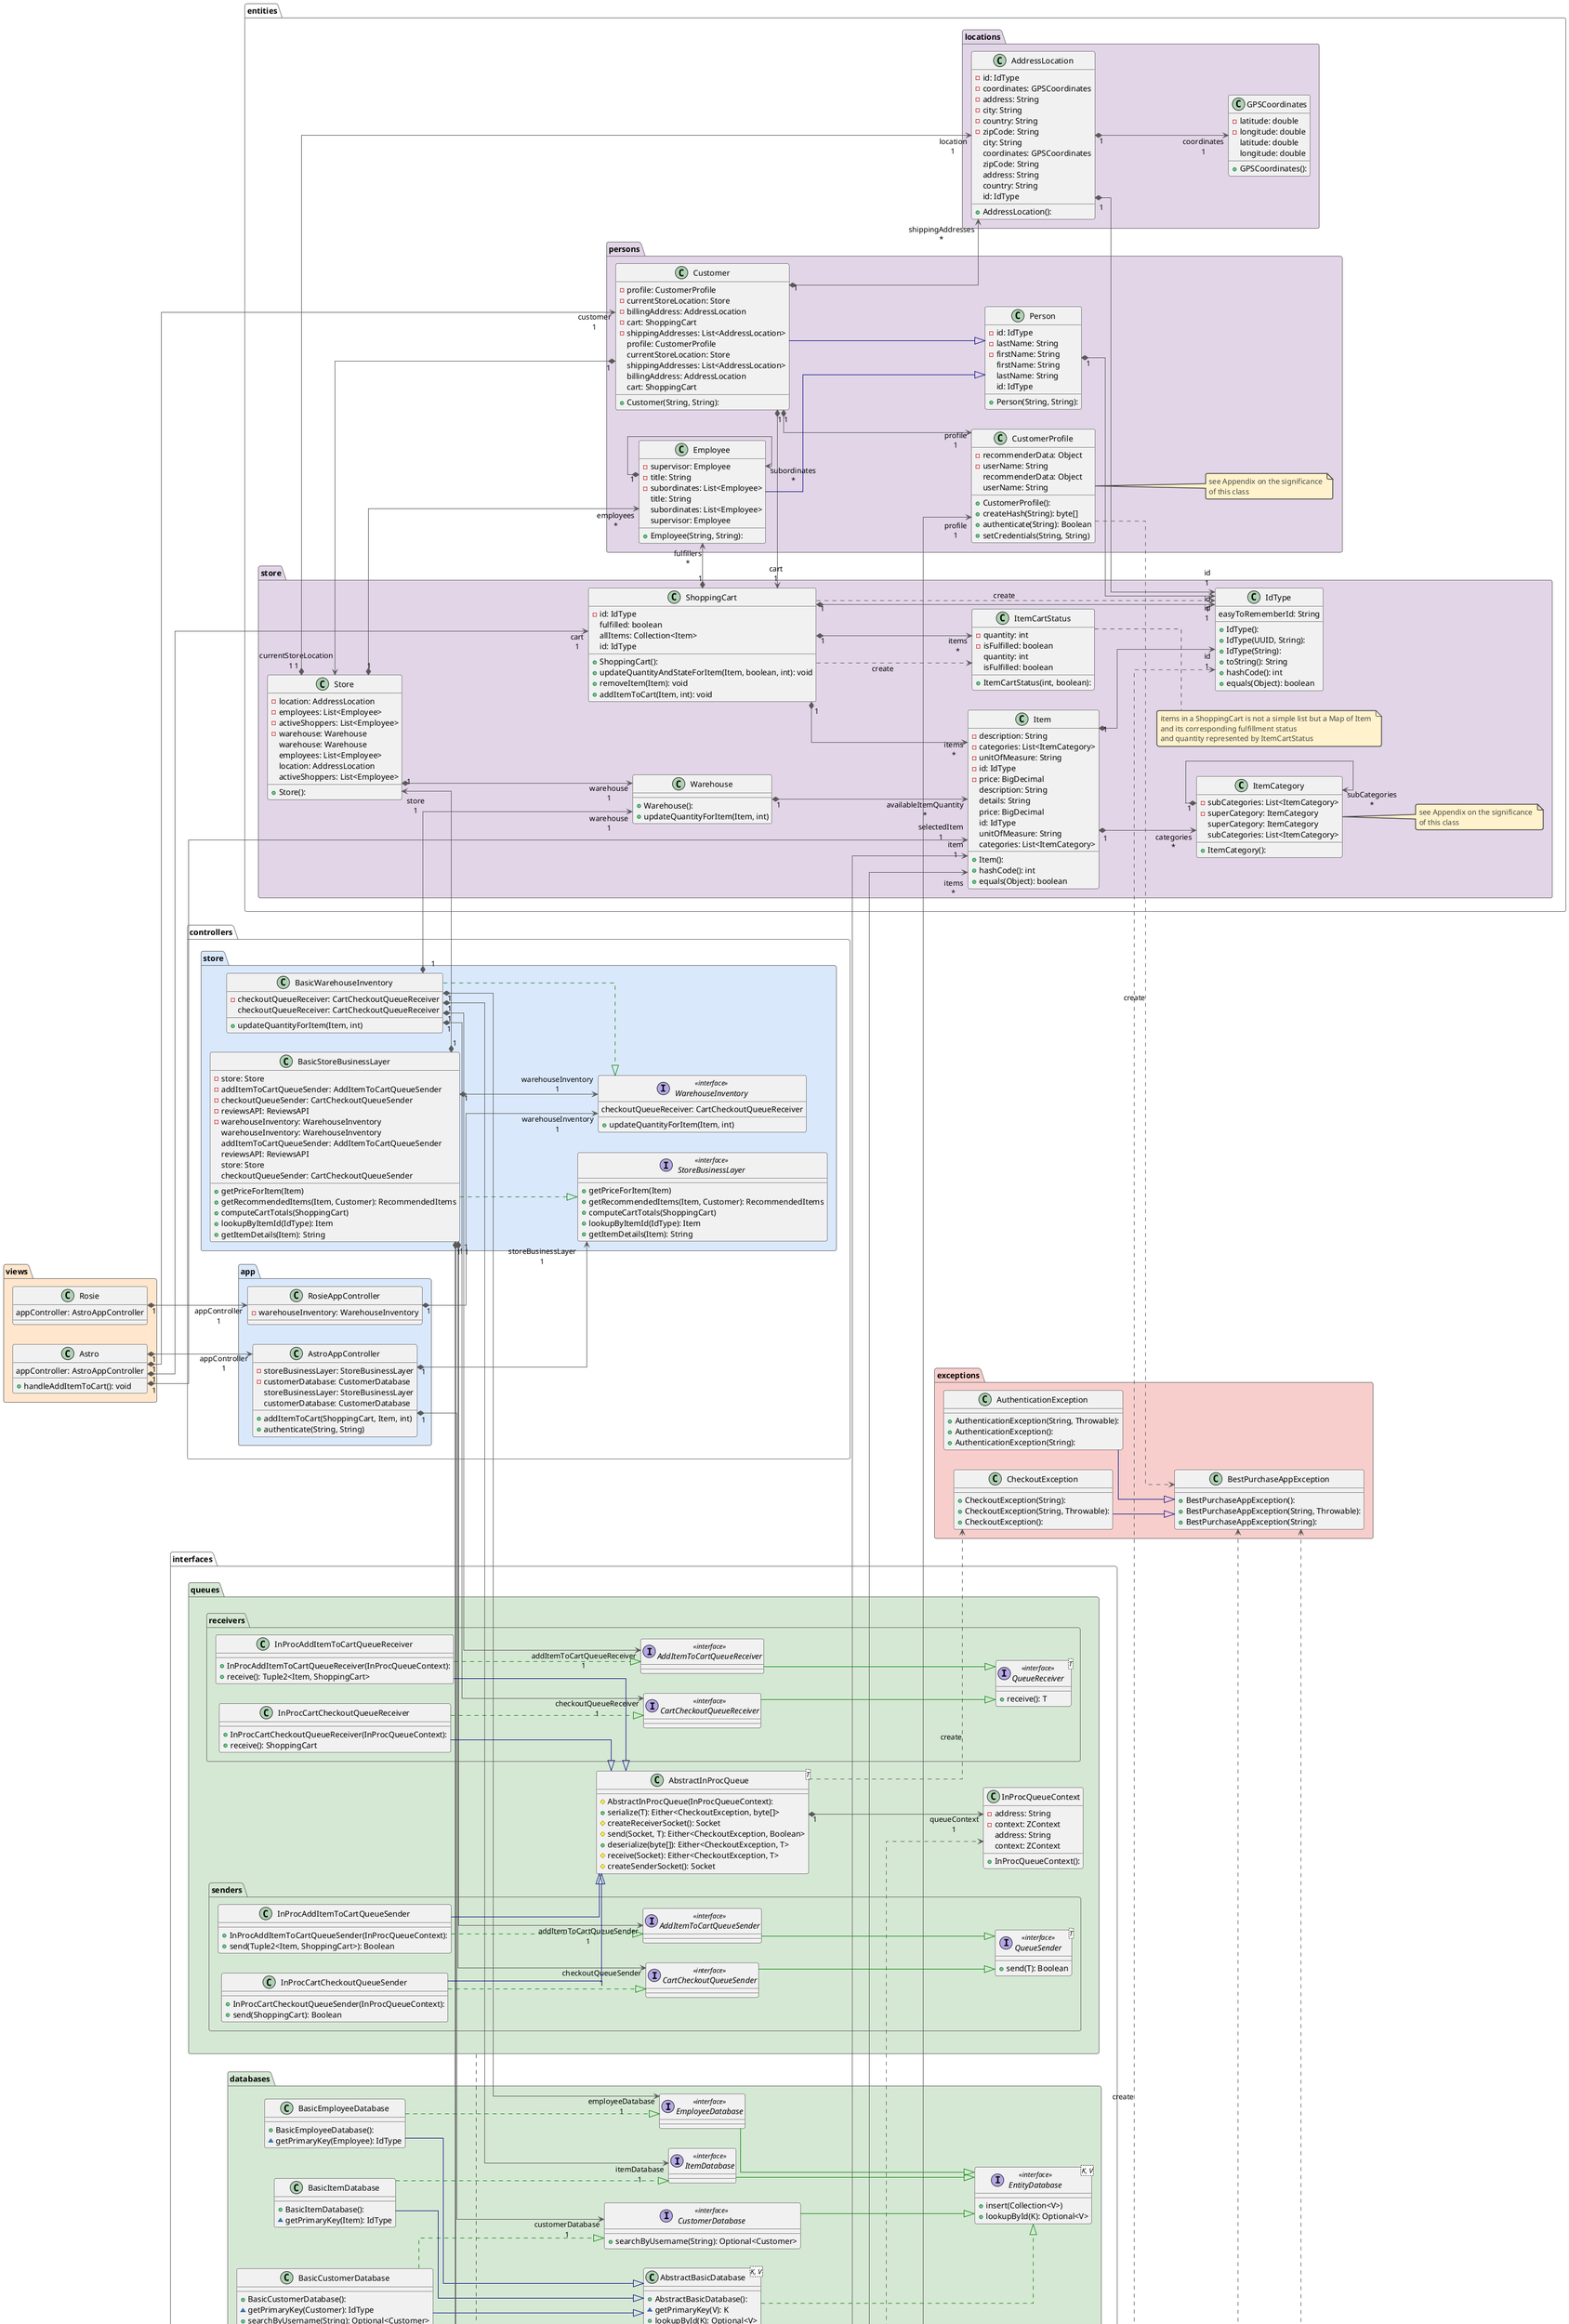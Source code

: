@startuml "Best Purchase Class Diagram"

!theme vibrant
left to right direction
skinparam linetype ortho

package controllers.app #DAE8FC {
  class AstroAppController {
    - storeBusinessLayer: StoreBusinessLayer
    - customerDatabase: CustomerDatabase
    + addItemToCart(ShoppingCart, Item, int)
    + authenticate(String, String)
    storeBusinessLayer: StoreBusinessLayer
    customerDatabase: CustomerDatabase
  }

  class RosieAppController {
    - warehouseInventory: WarehouseInventory
  }
}

package controllers.store #DAE8FC {
  interface StoreBusinessLayer << interface >> {
    + getPriceForItem(Item)
    + getRecommendedItems(Item, Customer): RecommendedItems
    + computeCartTotals(ShoppingCart)
    + lookupByItemId(IdType): Item
    + getItemDetails(Item): String
  }

  interface WarehouseInventory << interface >> {
    + updateQuantityForItem(Item, int)
    checkoutQueueReceiver: CartCheckoutQueueReceiver
  }

  class BasicStoreBusinessLayer {
    - store: Store
    - addItemToCartQueueSender: AddItemToCartQueueSender
    - checkoutQueueSender: CartCheckoutQueueSender
    - reviewsAPI: ReviewsAPI
    - warehouseInventory: WarehouseInventory
    + getPriceForItem(Item)
    + getRecommendedItems(Item, Customer): RecommendedItems
    + computeCartTotals(ShoppingCart)
    + lookupByItemId(IdType): Item
    + getItemDetails(Item): String
    warehouseInventory: WarehouseInventory
    addItemToCartQueueSender: AddItemToCartQueueSender
    reviewsAPI: ReviewsAPI
    store: Store
    checkoutQueueSender: CartCheckoutQueueSender
  }
  
  class BasicWarehouseInventory {
    - checkoutQueueReceiver: CartCheckoutQueueReceiver
    + updateQuantityForItem(Item, int)
    checkoutQueueReceiver: CartCheckoutQueueReceiver
  }
}



package entities.locations #E1D5E7 {
    class AddressLocation {
    + AddressLocation(): 
    - id: IdType
    - coordinates: GPSCoordinates
    - address: String
    - city: String
    - country: String
    - zipCode: String
    city: String
    coordinates: GPSCoordinates
    zipCode: String
    address: String
    country: String
    id: IdType
  }

  class GPSCoordinates {
    + GPSCoordinates(): 
    - latitude: double
    - longitude: double
    latitude: double
    longitude: double
  }
}

package entities.persons #E1D5E7 {
  class Person {
    + Person(String, String): 
    - id: IdType
    - lastName: String
    - firstName: String
    firstName: String
    lastName: String
    id: IdType
  }

  class Customer {
    + Customer(String, String): 
    - profile: CustomerProfile
    - currentStoreLocation: Store
    - billingAddress: AddressLocation
    - cart: ShoppingCart
    - shippingAddresses: List<AddressLocation>
    profile: CustomerProfile
    currentStoreLocation: Store
    shippingAddresses: List<AddressLocation>
    billingAddress: AddressLocation
    cart: ShoppingCart
  }

  class Employee {
    + Employee(String, String): 
    - supervisor: Employee
    - title: String
    - subordinates: List<Employee>
    title: String
    subordinates: List<Employee>
    supervisor: Employee
  }

  class CustomerProfile {
    + CustomerProfile(): 
    - recommenderData: Object
    - userName: String
    + createHash(String): byte[]
    + authenticate(String): Boolean
    + setCredentials(String, String)
    recommenderData: Object
    userName: String
  }

  note right of CustomerProfile #FFF2CC
    see Appendix on the significance 
    of this class
  end note
}

package entities.store #E1D5E7 {
   class IdType {
    + IdType(): 
    + IdType(UUID, String): 
    + IdType(String): 
    + toString(): String
    + hashCode(): int
    + equals(Object): boolean
    easyToRememberId: String
  }

  class Item {
    + Item(): 
    - description: String
    - categories: List<ItemCategory>
    - unitOfMeasure: String
    - id: IdType
    - price: BigDecimal
    + hashCode(): int
    + equals(Object): boolean
    description: String
    details: String
    price: BigDecimal
    id: IdType
    unitOfMeasure: String
    categories: List<ItemCategory>
  }

  class ItemCartStatus {
    + ItemCartStatus(int, boolean): 
    - quantity: int
    - isFulfilled: boolean
    quantity: int
    isFulfilled: boolean
  }

  note right of ItemCartStatus #FFF2CC
    items in a ShoppingCart is not a simple list but a Map of Item 
    and its corresponding fulfillment status 
    and quantity represented by ItemCartStatus
  end note

  class ItemCategory {
    + ItemCategory(): 
    - subCategories: List<ItemCategory>
    - superCategory: ItemCategory
    superCategory: ItemCategory
    subCategories: List<ItemCategory>
  }  

  note right of ItemCategory #FFF2CC
    see Appendix on the significance 
    of this class
  end note

  class ShoppingCart {
    + ShoppingCart(): 
    - id: IdType
    + updateQuantityAndStateForItem(Item, boolean, int): void
    + removeItem(Item): void
    + addItemToCart(Item, int): void
    fulfilled: boolean
    allItems: Collection<Item>
    id: IdType
  }
  class Store {
    + Store(): 
    - location: AddressLocation
    - employees: List<Employee>
    - activeShoppers: List<Employee>
    - warehouse: Warehouse
    warehouse: Warehouse
    employees: List<Employee>
    location: AddressLocation
    activeShoppers: List<Employee>
  }

  class Warehouse {
    + Warehouse(): 
    + updateQuantityForItem(Item, int)
  }
}

package exceptions #F8CECC {
  class BestPurchaseAppException {
    + BestPurchaseAppException(): 
    + BestPurchaseAppException(String, Throwable): 
    + BestPurchaseAppException(String): 
  }  

  class AuthenticationException {
    + AuthenticationException(String, Throwable): 
    + AuthenticationException(): 
    + AuthenticationException(String): 
  }

  class CheckoutException {
    + CheckoutException(String): 
    + CheckoutException(String, Throwable): 
    + CheckoutException(): 
  }

}

package factories #F5F5F5 {
  class AstroAppModule {
    + AstroAppModule(): 
    ~ getAddItemToCartQueueSender(InProcAddItemToCartQueueSender): AddItemToCartQueueSender
    ~ getQRItemLookup(BasicQRItemLookup): QRItemLookup
    ~ getWarehouseInventory(BasicWarehouseInventory): WarehouseInventory
    ~ getCheckoutQueueSender(InProcCartCheckoutQueueSender): CartCheckoutQueueSender
    ~ getStoreBusinessLayer(BasicStoreBusinessLayer): StoreBusinessLayer
    ~ getEmployeeDatabase(BasicEmployeeDatabase): EmployeeDatabase
    ~ getCamera(BasicCameraSimulator): Camera
    ~ getAddItemToCartQueueReceiver(InProcAddItemToCartQueueReceiver): AddItemToCartQueueReceiver
    ~ getCheckoutQueueReceiver(InProcCartCheckoutQueueReceiver): CartCheckoutQueueReceiver
    ~ getReviewsAPI(BasicReviewsAPI): ReviewsAPI
    ~ getItemDatabase(BasicItemDatabase): ItemDatabase
    ~ getRecommender(BasicRecommender): Recommender
    ~ getCustomerDatabase(BasicCustomerDatabase): CustomerDatabase
    addItemToCartQueueContext: InProcQueueContext
    cartCheckoutQueueContext: InProcQueueContext
  }

  interface BestPurchaseFactory << interface >> {
    + buildRosie(): Rosie
    + buildCartCheckoutQueueReceiver(): CartCheckoutQueueReceiver
    + buildCartCheckoutQueueSender(): CartCheckoutQueueSender
    + buildAddItemToCartQueueSender(): AddItemToCartQueueSender
    + buildAstro(): Astro
    + buildAddItemToCartQueueReceiver(): AddItemToCartQueueReceiver
  }
}

note right of factories
  these are the classes that allows 
  the use of Inversion of Control  
  Pattern 
end note

package interfaces.databases #D5E8D4 {
  class AbstractBasicDatabase<K, V> {
    + AbstractBasicDatabase(): 
    ~ getPrimaryKey(V): K
    + lookupById(K): Optional<V>
    + insert(Collection<V>)
  }

  class BasicCustomerDatabase {
    + BasicCustomerDatabase(): 
    ~ getPrimaryKey(Customer): IdType
    + searchByUsername(String): Optional<Customer>
  }

  class BasicEmployeeDatabase {
    + BasicEmployeeDatabase(): 
    ~ getPrimaryKey(Employee): IdType
  }

  class BasicItemDatabase {
    + BasicItemDatabase(): 
    ~ getPrimaryKey(Item): IdType
  }

  interface CustomerDatabase << interface >> {
    + searchByUsername(String): Optional<Customer>
  }

  interface ItemDatabase << interface >>
  interface EmployeeDatabase << interface >>
  interface EntityDatabase<K, V> << interface >> {
    + insert(Collection<V>)
    + lookupById(K): Optional<V>
  }
}

package interfaces.hardware #D5E8D4 {
  class BasicCameraSimulator {
    + BasicCameraSimulator(): 
    + scan(): BufferedImage
  }

  interface Camera << interface >> {
    + scan(): BufferedImage
  }
}

package interfaces.queues #D5E8D4 {
  class AbstractInProcQueue<T> {
    # AbstractInProcQueue(InProcQueueContext): 
    + serialize(T): Either<CheckoutException, byte[]>
    # createReceiverSocket(): Socket
    # send(Socket, T): Either<CheckoutException, Boolean>
    + deserialize(byte[]): Either<CheckoutException, T>
    # receive(Socket): Either<CheckoutException, T>
    # createSenderSocket(): Socket
  }

  class InProcQueueContext {
    + InProcQueueContext(): 
    - address: String
    - context: ZContext
    address: String
    context: ZContext
  }
}

note right of interfaces.queues 
  we are using queues for two purposes: to notify warehouse
  when items are added to queue and when Customer 
  checks out.
end note

package interfaces.queues.receivers #D5E8D4 {
  interface AddItemToCartQueueReceiver << interface >>
  interface CartCheckoutQueueReceiver << interface >>
  interface QueueReceiver<T> << interface >> {
    + receive(): T
  }
  
  class InProcAddItemToCartQueueReceiver {
    + InProcAddItemToCartQueueReceiver(InProcQueueContext): 
    + receive(): Tuple2<Item, ShoppingCart>
  }
 
  class InProcCartCheckoutQueueReceiver {
    + InProcCartCheckoutQueueReceiver(InProcQueueContext): 
    + receive(): ShoppingCart
  }

}

package interfaces.queues.senders #D5E8D4 {
  interface AddItemToCartQueueSender << interface >>
  interface CartCheckoutQueueSender << interface >>
  interface QueueSender<T> << interface >> {
    + send(T): Boolean
  }
  class InProcAddItemToCartQueueSender {
    + InProcAddItemToCartQueueSender(InProcQueueContext): 
    + send(Tuple2<Item, ShoppingCart>): Boolean
  }

  class InProcCartCheckoutQueueSender {
    + InProcCartCheckoutQueueSender(InProcQueueContext): 
    + send(ShoppingCart): Boolean
  }
}


package interfaces.recommenders #D5E8D4 {
    class BasicRecommender {
    + BasicRecommender(): 
    + getRecommendations(Item, CustomerProfile): RecommendedItems
  }  

  class RecommendedItems {
    + RecommendedItems(): 
    - profile: CustomerProfile
    - items: List<Item>
    profile: CustomerProfile
    items: List<Item>
  }

  interface Recommender << interface >> {
    + getRecommendations(Item, CustomerProfile): RecommendedItems
  }
}

package interfaces.reviews #D5E8D4 {
  interface ReviewsAPI << interface >> {
  + getReviewsForItem(Item): List<ItemReview>
}

  class BasicReviewsAPI {
    + BasicReviewsAPI(): 
    + getReviewsForItem(Item): List<ItemReview>
  }

  class ItemReview {
    + ItemReview(): 
    - url: String
    - item: Item
    item: Item
    url: String
  }
}

package interfaces.qrcode #D5E8D4 {
  interface QRItemLookup << interface >> {
    + convertQRCodeToItemId(BufferedImage): IdType
  }

  class BasicQRItemLookup {
    + BasicQRItemLookup(): 
    + convertQRCodeToItemId(BufferedImage): IdType
  }

}
  
package views #FFE6CC {
    class Astro {
    + handleAddItemToCart(): void
    appController: AstroAppController
  }

  class Rosie {
    appController: AstroAppController
  }
}


AbstractBasicDatabase             -[#008200,dashed]-^  EntityDatabase                   
AbstractInProcQueue               -[#595959,dashed]->  CheckoutException                : "«create»"
AbstractInProcQueue              "1" *-[#595959,plain]-> "queueContext\n1" InProcQueueContext               
AddItemToCartQueueReceiver        -[#008200,plain]-^  QueueReceiver                    
AddItemToCartQueueSender          -[#008200,plain]-^  QueueSender                      
AddressLocation                  "1" *-[#595959,plain]-> "coordinates\n1" GPSCoordinates                   
AddressLocation                  "1" *-[#595959,plain]-> "id\n1" IdType                           
Astro                            "1" *-[#595959,plain]-> "appController\n1" AstroAppController               
Astro                            "1" *-[#595959,plain]-> "customer\n1" Customer                         
Astro                            "1" *-[#595959,plain]-> "selectedItem\n1" Item                             
Astro                            "1" *-[#595959,plain]-> "cart\n1" ShoppingCart                     
AstroAppController               "1" *-[#595959,plain]-> "customerDatabase\n1" CustomerDatabase                 
AstroAppController               "1" *-[#595959,plain]-> "storeBusinessLayer\n1" StoreBusinessLayer               
AstroAppModule                    -[#595959,dashed]->  InProcQueueContext               : "«create»"
AuthenticationException           -[#000082,plain]-^  BestPurchaseAppException         
BasicCameraSimulator              -[#595959,dashed]->  BestPurchaseAppException         : "«create»"
BasicCameraSimulator              -[#008200,dashed]-^  Camera                           
BasicCustomerDatabase             -[#000082,plain]-^  AbstractBasicDatabase            
BasicCustomerDatabase             -[#008200,dashed]-^  CustomerDatabase                 
BasicEmployeeDatabase             -[#000082,plain]-^  AbstractBasicDatabase            
BasicEmployeeDatabase             -[#008200,dashed]-^  EmployeeDatabase                 
BasicItemDatabase                 -[#000082,plain]-^  AbstractBasicDatabase            
BasicItemDatabase                 -[#008200,dashed]-^  ItemDatabase                     
BasicQRItemLookup                 -[#595959,dashed]->  BestPurchaseAppException         : "«create»"
BasicQRItemLookup                 -[#595959,dashed]->  IdType                           : "«create»"
BasicQRItemLookup                 -[#008200,dashed]-^  QRItemLookup                     
BasicRecommender                  -[#595959,dashed]->  RecommendedItems                 : "«create»"
BasicRecommender                  -[#008200,dashed]-^  Recommender                      
BasicReviewsAPI                   -[#008200,dashed]-^  ReviewsAPI                       
BasicStoreBusinessLayer          "1" *-[#595959,plain]-> "addItemToCartQueueSender\n1" AddItemToCartQueueSender         
BasicStoreBusinessLayer          "1" *-[#595959,plain]-> "checkoutQueueSender\n1" CartCheckoutQueueSender          
BasicStoreBusinessLayer          "1" *-[#595959,plain]-> "recommender\n1" Recommender                      
BasicStoreBusinessLayer          "1" *-[#595959,plain]-> "reviewsAPI\n1" ReviewsAPI                       
BasicStoreBusinessLayer          "1" *-[#595959,plain]-> "store\n1" Store                            
BasicStoreBusinessLayer           -[#008200,dashed]-^  StoreBusinessLayer               
BasicStoreBusinessLayer          "1" *-[#595959,plain]-> "warehouseInventory\n1" WarehouseInventory               
BasicWarehouseInventory          "1" *-[#595959,plain]-> "addItemToCartQueueReceiver\n1" AddItemToCartQueueReceiver       
BasicWarehouseInventory          "1" *-[#595959,plain]-> "checkoutQueueReceiver\n1" CartCheckoutQueueReceiver        
BasicWarehouseInventory          "1" *-[#595959,plain]-> "employeeDatabase\n1" EmployeeDatabase                 
BasicWarehouseInventory          "1" *-[#595959,plain]-> "itemDatabase\n1" ItemDatabase                     
BasicWarehouseInventory          "1" *-[#595959,plain]-> "warehouse\n1" Warehouse                        
BasicWarehouseInventory           -[#008200,dashed]-^  WarehouseInventory               
CartCheckoutQueueReceiver         -[#008200,plain]-^  QueueReceiver                    
CartCheckoutQueueSender           -[#008200,plain]-^  QueueSender                      
CheckoutException                 -[#000082,plain]-^  BestPurchaseAppException         
Customer                         "1" *-[#595959,plain]-> "shippingAddresses\n*" AddressLocation                  
Customer                         "1" *-[#595959,plain]-> "profile\n1" CustomerProfile                  
Customer                          -[#000082,plain]-^  Person                           
Customer                         "1" *-[#595959,plain]-> "cart\n1" ShoppingCart                     
Customer                         "1" *-[#595959,plain]-> "currentStoreLocation\n1" Store                            
CustomerDatabase                  -[#008200,plain]-^  EntityDatabase                   
CustomerProfile                   -[#595959,dashed]->  BestPurchaseAppException         : "«create»"
Employee                         "1" *-[#595959,plain]-> "subordinates\n*" Employee                         
Employee                          -[#000082,plain]-^  Person                           
EmployeeDatabase                  -[#008200,plain]-^  EntityDatabase                   
InProcAddItemToCartQueueReceiver  -[#000082,plain]-^  AbstractInProcQueue              
InProcAddItemToCartQueueReceiver  -[#008200,dashed]-^  AddItemToCartQueueReceiver       
InProcAddItemToCartQueueSender    -[#000082,plain]-^  AbstractInProcQueue              
InProcAddItemToCartQueueSender    -[#008200,dashed]-^  AddItemToCartQueueSender         
InProcCartCheckoutQueueReceiver   -[#000082,plain]-^  AbstractInProcQueue              
InProcCartCheckoutQueueReceiver   -[#008200,dashed]-^  CartCheckoutQueueReceiver        
InProcCartCheckoutQueueSender     -[#000082,plain]-^  AbstractInProcQueue              
InProcCartCheckoutQueueSender     -[#008200,dashed]-^  CartCheckoutQueueSender          
Item                             "1" *-[#595959,plain]-> "id\n1" IdType                           
Item                             "1" *-[#595959,plain]-> "categories\n*" ItemCategory                     
ItemCategory                     "1" *-[#595959,plain]-> "subCategories\n*" ItemCategory                     
ItemDatabase                      -[#008200,plain]-^  EntityDatabase                   
ItemReview                       "1" *-[#595959,plain]-> "item\n1" Item                             
Person                           "1" *-[#595959,plain]-> "id\n1" IdType                           
RecommendedItems                 "1" *-[#595959,plain]-> "profile\n1" CustomerProfile                  
RecommendedItems                 "1" *-[#595959,plain]-> "items\n*" Item                             
Rosie                            "1" *-[#595959,plain]-> "appController\n1" RosieAppController               
RosieAppController               "1" *-[#595959,plain]-> "warehouseInventory\n1" WarehouseInventory               
ShoppingCart                     "1" *-[#595959,plain]-> "fulfillers\n*" Employee                         
ShoppingCart                     "1" *-[#595959,plain]-> "id\n1" IdType                           
ShoppingCart                      -[#595959,dashed]->  IdType                           : "«create»"
ShoppingCart                     "1" *-[#595959,plain]-> "items\n*" Item                             
ShoppingCart                      -[#595959,dashed]->  ItemCartStatus                   : "«create»"
ShoppingCart                     "1" *-[#595959,plain]-> "items\n*" ItemCartStatus                   
Store                            "1" *-[#595959,plain]-> "location\n1" AddressLocation                  
Store                            "1" *-[#595959,plain]-> "employees\n*" Employee                         
Store                            "1" *-[#595959,plain]-> "warehouse\n1" Warehouse                        
Warehouse                        "1" *-[#595959,plain]-> "availableItemQuantity\n*" Item                             
@enduml
